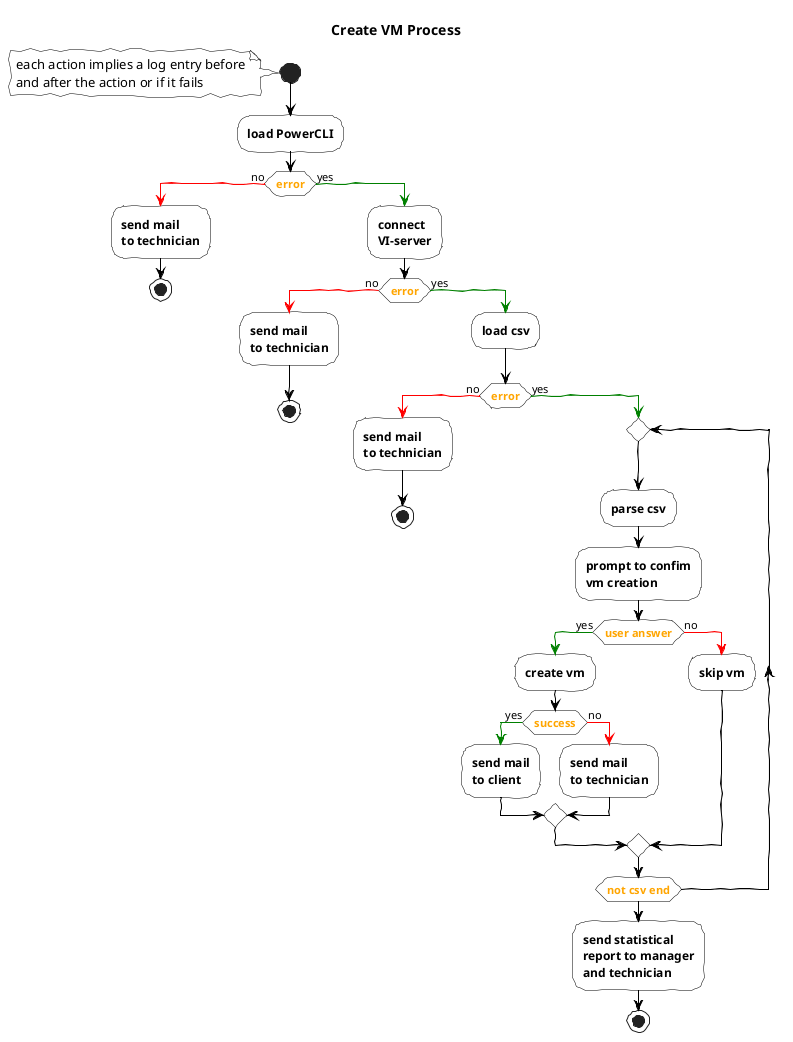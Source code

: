 @startuml
skinparam defaultFontName Comic Sans MS
skinparam ArrowColor Black

skinparam ActivityBackgroundColor White
skinparam ActivityBorderColor Black
skinparam activityDiamondBackgroundColor White
skinparam activityDiamondFontColor Orange
skinparam activityDiamondBorderColor Black
skinparam ActivityFontStyle Bold

skinparam NoteBorderColor Black
skinparam NoteBackgroundColor White

skinparam Handwritten true

title Create VM Process

start
note left :each action implies a log entry before\nand after the action or if it fails
:load PowerCLI;
if(error) then(no)
    -[#Red]->
    :send mail
    to technician;
    stop
else(yes)
    -[#Green]->
    :connect
    VI-server;
    if(error) then(no)
        -[#Red]->
        :send mail
        to technician;
        stop
    else(yes)
        -[#Green]->
        :load csv;
        if(error) then(no)
            -[#Red]->
            :send mail
            to technician;
            stop
        else(yes)
            -[#Green]->
            repeat
                :parse csv;
                :prompt to confim
                vm creation;
                if(user answer) then(yes)
                    -[#Green]->
                    :create vm;
                    if (success) then(yes)
                        -[#Green]->
                        :send mail
                        to client;
                    else(no)
                        -[#Red]->
                        :send mail
                        to technician;
                    endif
                else(no)
                    -[#Red]->
                    :skip vm;
                endif
            repeat while (not csv end)
            :send statistical
            report to manager
            and technician;
            stop
        endif
    endif
endif
@enduml